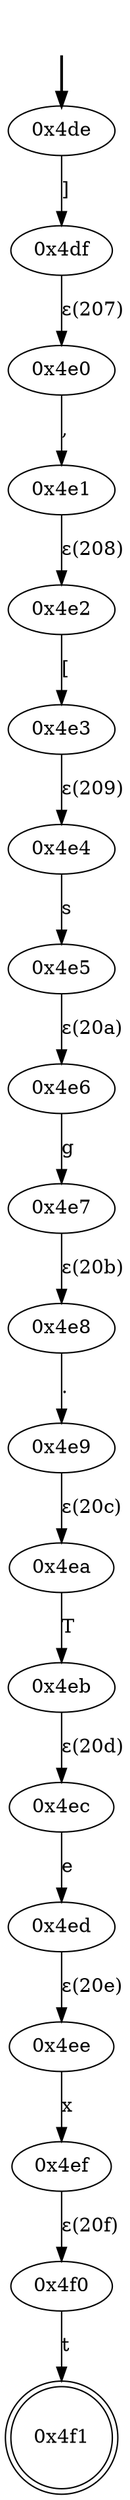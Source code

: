 digraph {
	fake [style=invisible]
	"0x4de" [root=true]
	"0x4df"
	"0x4e0"
	"0x4e1"
	"0x4e2"
	"0x4e3"
	"0x4e4"
	"0x4e5"
	"0x4e6"
	"0x4e7"
	"0x4e8"
	"0x4e9"
	"0x4ea"
	"0x4eb"
	"0x4ec"
	"0x4ed"
	"0x4ee"
	"0x4ef"
	"0x4f0"
	"0x4f1" [shape=doublecircle]
	fake -> "0x4de" [style=bold]
	"0x4de" -> "0x4df" [label="]"]
	"0x4e0" -> "0x4e1" [label=","]
	"0x4df" -> "0x4e0" [label="ε(207)"]
	"0x4e2" -> "0x4e3" [label="["]
	"0x4e1" -> "0x4e2" [label="ε(208)"]
	"0x4e4" -> "0x4e5" [label=s]
	"0x4e3" -> "0x4e4" [label="ε(209)"]
	"0x4e6" -> "0x4e7" [label=g]
	"0x4e5" -> "0x4e6" [label="ε(20a)"]
	"0x4e8" -> "0x4e9" [label="."]
	"0x4e7" -> "0x4e8" [label="ε(20b)"]
	"0x4ea" -> "0x4eb" [label=T]
	"0x4e9" -> "0x4ea" [label="ε(20c)"]
	"0x4ec" -> "0x4ed" [label=e]
	"0x4eb" -> "0x4ec" [label="ε(20d)"]
	"0x4ee" -> "0x4ef" [label=x]
	"0x4ed" -> "0x4ee" [label="ε(20e)"]
	"0x4f0" -> "0x4f1" [label=t]
	"0x4ef" -> "0x4f0" [label="ε(20f)"]
}
